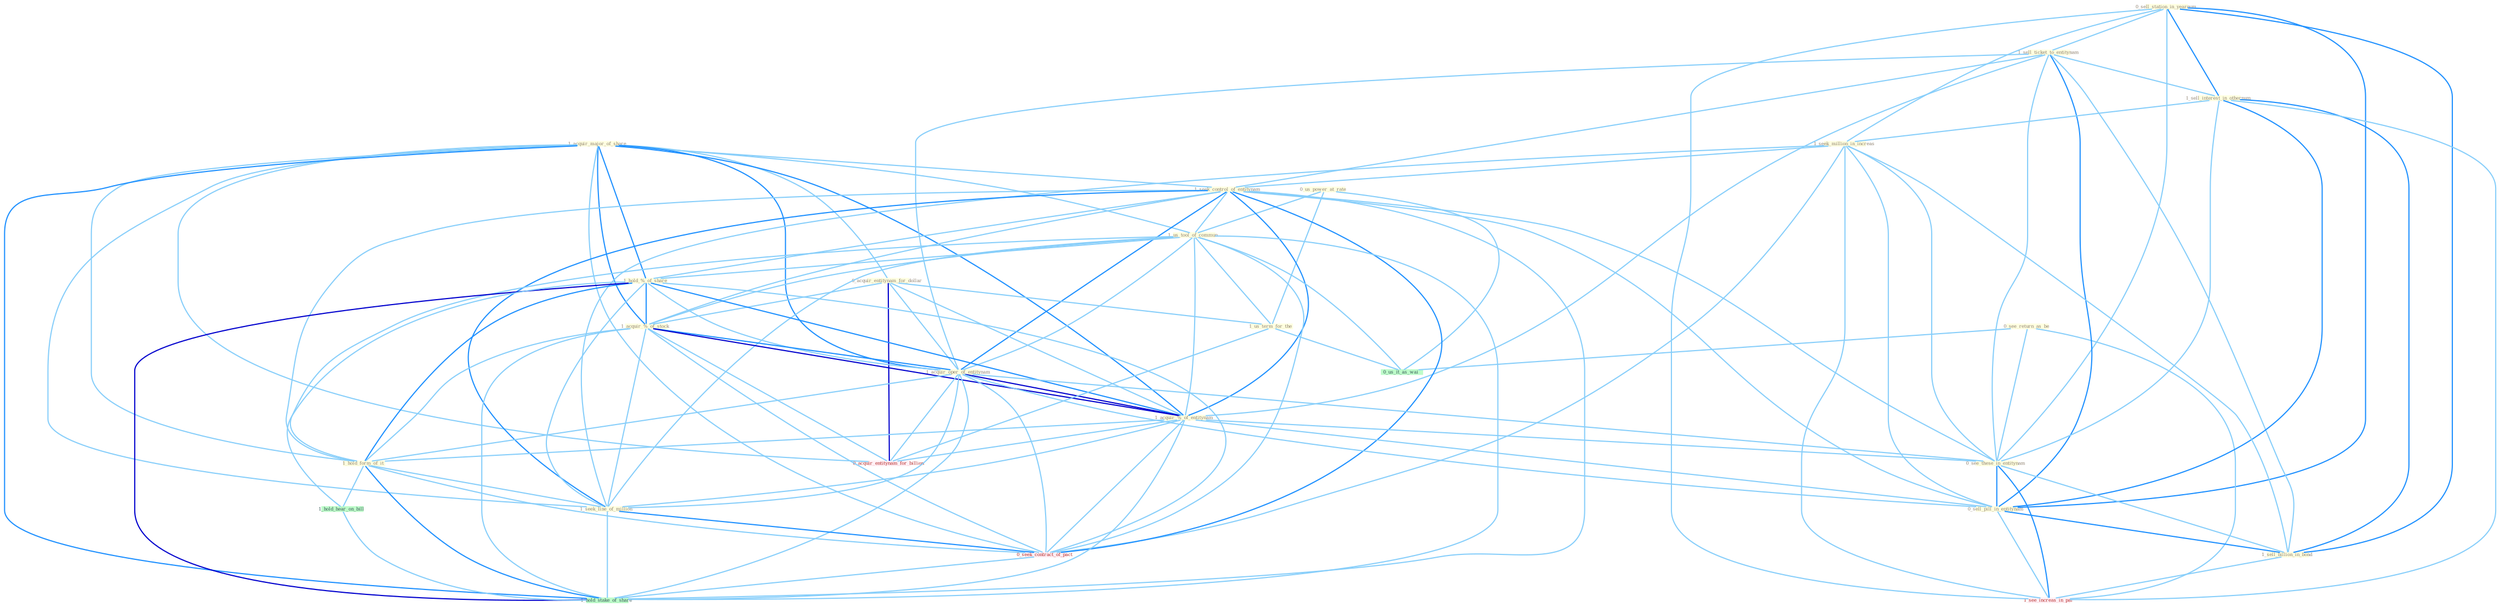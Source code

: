 Graph G{ 
    node
    [shape=polygon,style=filled,width=.5,height=.06,color="#BDFCC9",fixedsize=true,fontsize=4,
    fontcolor="#2f4f4f"];
    {node
    [color="#ffffe0", fontcolor="#8b7d6b"] "0_sell_station_in_yearnum " "1_acquir_major_of_share " "0_see_return_as_be " "1_sell_ticket_to_entitynam " "1_sell_interest_in_othernum " "1_seek_million_in_increas " "0_us_power_at_rate " "1_seek_control_of_entitynam " "1_us_tool_of_commun " "0_acquir_entitynam_for_dollar " "1_hold_%_of_share " "1_acquir_%_of_stock " "1_acquir_oper_of_entitynam " "1_acquir_%_of_entitynam " "1_hold_form_of_it " "1_us_term_for_the " "0_see_these_in_entitynam " "0_sell_pill_in_entitynam " "1_seek_line_of_million " "1_sell_billion_in_bond "}
{node [color="#fff0f5", fontcolor="#b22222"] "0_seek_contract_of_pact " "0_acquir_entitynam_for_billion " "1_see_increas_in_pai "}
edge [color="#B0E2FF"];

	"0_sell_station_in_yearnum " -- "1_sell_ticket_to_entitynam " [w="1", color="#87cefa" ];
	"0_sell_station_in_yearnum " -- "1_sell_interest_in_othernum " [w="2", color="#1e90ff" , len=0.8];
	"0_sell_station_in_yearnum " -- "1_seek_million_in_increas " [w="1", color="#87cefa" ];
	"0_sell_station_in_yearnum " -- "0_see_these_in_entitynam " [w="1", color="#87cefa" ];
	"0_sell_station_in_yearnum " -- "0_sell_pill_in_entitynam " [w="2", color="#1e90ff" , len=0.8];
	"0_sell_station_in_yearnum " -- "1_sell_billion_in_bond " [w="2", color="#1e90ff" , len=0.8];
	"0_sell_station_in_yearnum " -- "1_see_increas_in_pai " [w="1", color="#87cefa" ];
	"1_acquir_major_of_share " -- "1_seek_control_of_entitynam " [w="1", color="#87cefa" ];
	"1_acquir_major_of_share " -- "1_us_tool_of_commun " [w="1", color="#87cefa" ];
	"1_acquir_major_of_share " -- "0_acquir_entitynam_for_dollar " [w="1", color="#87cefa" ];
	"1_acquir_major_of_share " -- "1_hold_%_of_share " [w="2", color="#1e90ff" , len=0.8];
	"1_acquir_major_of_share " -- "1_acquir_%_of_stock " [w="2", color="#1e90ff" , len=0.8];
	"1_acquir_major_of_share " -- "1_acquir_oper_of_entitynam " [w="2", color="#1e90ff" , len=0.8];
	"1_acquir_major_of_share " -- "1_acquir_%_of_entitynam " [w="2", color="#1e90ff" , len=0.8];
	"1_acquir_major_of_share " -- "1_hold_form_of_it " [w="1", color="#87cefa" ];
	"1_acquir_major_of_share " -- "1_seek_line_of_million " [w="1", color="#87cefa" ];
	"1_acquir_major_of_share " -- "0_seek_contract_of_pact " [w="1", color="#87cefa" ];
	"1_acquir_major_of_share " -- "0_acquir_entitynam_for_billion " [w="1", color="#87cefa" ];
	"1_acquir_major_of_share " -- "1_hold_stake_of_share " [w="2", color="#1e90ff" , len=0.8];
	"0_see_return_as_be " -- "0_see_these_in_entitynam " [w="1", color="#87cefa" ];
	"0_see_return_as_be " -- "0_us_it_as_wai " [w="1", color="#87cefa" ];
	"0_see_return_as_be " -- "1_see_increas_in_pai " [w="1", color="#87cefa" ];
	"1_sell_ticket_to_entitynam " -- "1_sell_interest_in_othernum " [w="1", color="#87cefa" ];
	"1_sell_ticket_to_entitynam " -- "1_seek_control_of_entitynam " [w="1", color="#87cefa" ];
	"1_sell_ticket_to_entitynam " -- "1_acquir_oper_of_entitynam " [w="1", color="#87cefa" ];
	"1_sell_ticket_to_entitynam " -- "1_acquir_%_of_entitynam " [w="1", color="#87cefa" ];
	"1_sell_ticket_to_entitynam " -- "0_see_these_in_entitynam " [w="1", color="#87cefa" ];
	"1_sell_ticket_to_entitynam " -- "0_sell_pill_in_entitynam " [w="2", color="#1e90ff" , len=0.8];
	"1_sell_ticket_to_entitynam " -- "1_sell_billion_in_bond " [w="1", color="#87cefa" ];
	"1_sell_interest_in_othernum " -- "1_seek_million_in_increas " [w="1", color="#87cefa" ];
	"1_sell_interest_in_othernum " -- "0_see_these_in_entitynam " [w="1", color="#87cefa" ];
	"1_sell_interest_in_othernum " -- "0_sell_pill_in_entitynam " [w="2", color="#1e90ff" , len=0.8];
	"1_sell_interest_in_othernum " -- "1_sell_billion_in_bond " [w="2", color="#1e90ff" , len=0.8];
	"1_sell_interest_in_othernum " -- "1_see_increas_in_pai " [w="1", color="#87cefa" ];
	"1_seek_million_in_increas " -- "1_seek_control_of_entitynam " [w="1", color="#87cefa" ];
	"1_seek_million_in_increas " -- "0_see_these_in_entitynam " [w="1", color="#87cefa" ];
	"1_seek_million_in_increas " -- "0_sell_pill_in_entitynam " [w="1", color="#87cefa" ];
	"1_seek_million_in_increas " -- "1_seek_line_of_million " [w="1", color="#87cefa" ];
	"1_seek_million_in_increas " -- "1_sell_billion_in_bond " [w="1", color="#87cefa" ];
	"1_seek_million_in_increas " -- "0_seek_contract_of_pact " [w="1", color="#87cefa" ];
	"1_seek_million_in_increas " -- "1_see_increas_in_pai " [w="1", color="#87cefa" ];
	"0_us_power_at_rate " -- "1_us_tool_of_commun " [w="1", color="#87cefa" ];
	"0_us_power_at_rate " -- "1_us_term_for_the " [w="1", color="#87cefa" ];
	"0_us_power_at_rate " -- "0_us_it_as_wai " [w="1", color="#87cefa" ];
	"1_seek_control_of_entitynam " -- "1_us_tool_of_commun " [w="1", color="#87cefa" ];
	"1_seek_control_of_entitynam " -- "1_hold_%_of_share " [w="1", color="#87cefa" ];
	"1_seek_control_of_entitynam " -- "1_acquir_%_of_stock " [w="1", color="#87cefa" ];
	"1_seek_control_of_entitynam " -- "1_acquir_oper_of_entitynam " [w="2", color="#1e90ff" , len=0.8];
	"1_seek_control_of_entitynam " -- "1_acquir_%_of_entitynam " [w="2", color="#1e90ff" , len=0.8];
	"1_seek_control_of_entitynam " -- "1_hold_form_of_it " [w="1", color="#87cefa" ];
	"1_seek_control_of_entitynam " -- "0_see_these_in_entitynam " [w="1", color="#87cefa" ];
	"1_seek_control_of_entitynam " -- "0_sell_pill_in_entitynam " [w="1", color="#87cefa" ];
	"1_seek_control_of_entitynam " -- "1_seek_line_of_million " [w="2", color="#1e90ff" , len=0.8];
	"1_seek_control_of_entitynam " -- "0_seek_contract_of_pact " [w="2", color="#1e90ff" , len=0.8];
	"1_seek_control_of_entitynam " -- "1_hold_stake_of_share " [w="1", color="#87cefa" ];
	"1_us_tool_of_commun " -- "1_hold_%_of_share " [w="1", color="#87cefa" ];
	"1_us_tool_of_commun " -- "1_acquir_%_of_stock " [w="1", color="#87cefa" ];
	"1_us_tool_of_commun " -- "1_acquir_oper_of_entitynam " [w="1", color="#87cefa" ];
	"1_us_tool_of_commun " -- "1_acquir_%_of_entitynam " [w="1", color="#87cefa" ];
	"1_us_tool_of_commun " -- "1_hold_form_of_it " [w="1", color="#87cefa" ];
	"1_us_tool_of_commun " -- "1_us_term_for_the " [w="1", color="#87cefa" ];
	"1_us_tool_of_commun " -- "1_seek_line_of_million " [w="1", color="#87cefa" ];
	"1_us_tool_of_commun " -- "0_seek_contract_of_pact " [w="1", color="#87cefa" ];
	"1_us_tool_of_commun " -- "0_us_it_as_wai " [w="1", color="#87cefa" ];
	"1_us_tool_of_commun " -- "1_hold_stake_of_share " [w="1", color="#87cefa" ];
	"0_acquir_entitynam_for_dollar " -- "1_acquir_%_of_stock " [w="1", color="#87cefa" ];
	"0_acquir_entitynam_for_dollar " -- "1_acquir_oper_of_entitynam " [w="1", color="#87cefa" ];
	"0_acquir_entitynam_for_dollar " -- "1_acquir_%_of_entitynam " [w="1", color="#87cefa" ];
	"0_acquir_entitynam_for_dollar " -- "1_us_term_for_the " [w="1", color="#87cefa" ];
	"0_acquir_entitynam_for_dollar " -- "0_acquir_entitynam_for_billion " [w="3", color="#0000cd" , len=0.6];
	"1_hold_%_of_share " -- "1_acquir_%_of_stock " [w="2", color="#1e90ff" , len=0.8];
	"1_hold_%_of_share " -- "1_acquir_oper_of_entitynam " [w="1", color="#87cefa" ];
	"1_hold_%_of_share " -- "1_acquir_%_of_entitynam " [w="2", color="#1e90ff" , len=0.8];
	"1_hold_%_of_share " -- "1_hold_form_of_it " [w="2", color="#1e90ff" , len=0.8];
	"1_hold_%_of_share " -- "1_seek_line_of_million " [w="1", color="#87cefa" ];
	"1_hold_%_of_share " -- "0_seek_contract_of_pact " [w="1", color="#87cefa" ];
	"1_hold_%_of_share " -- "1_hold_hear_on_bill " [w="1", color="#87cefa" ];
	"1_hold_%_of_share " -- "1_hold_stake_of_share " [w="3", color="#0000cd" , len=0.6];
	"1_acquir_%_of_stock " -- "1_acquir_oper_of_entitynam " [w="2", color="#1e90ff" , len=0.8];
	"1_acquir_%_of_stock " -- "1_acquir_%_of_entitynam " [w="3", color="#0000cd" , len=0.6];
	"1_acquir_%_of_stock " -- "1_hold_form_of_it " [w="1", color="#87cefa" ];
	"1_acquir_%_of_stock " -- "1_seek_line_of_million " [w="1", color="#87cefa" ];
	"1_acquir_%_of_stock " -- "0_seek_contract_of_pact " [w="1", color="#87cefa" ];
	"1_acquir_%_of_stock " -- "0_acquir_entitynam_for_billion " [w="1", color="#87cefa" ];
	"1_acquir_%_of_stock " -- "1_hold_stake_of_share " [w="1", color="#87cefa" ];
	"1_acquir_oper_of_entitynam " -- "1_acquir_%_of_entitynam " [w="3", color="#0000cd" , len=0.6];
	"1_acquir_oper_of_entitynam " -- "1_hold_form_of_it " [w="1", color="#87cefa" ];
	"1_acquir_oper_of_entitynam " -- "0_see_these_in_entitynam " [w="1", color="#87cefa" ];
	"1_acquir_oper_of_entitynam " -- "0_sell_pill_in_entitynam " [w="1", color="#87cefa" ];
	"1_acquir_oper_of_entitynam " -- "1_seek_line_of_million " [w="1", color="#87cefa" ];
	"1_acquir_oper_of_entitynam " -- "0_seek_contract_of_pact " [w="1", color="#87cefa" ];
	"1_acquir_oper_of_entitynam " -- "0_acquir_entitynam_for_billion " [w="1", color="#87cefa" ];
	"1_acquir_oper_of_entitynam " -- "1_hold_stake_of_share " [w="1", color="#87cefa" ];
	"1_acquir_%_of_entitynam " -- "1_hold_form_of_it " [w="1", color="#87cefa" ];
	"1_acquir_%_of_entitynam " -- "0_see_these_in_entitynam " [w="1", color="#87cefa" ];
	"1_acquir_%_of_entitynam " -- "0_sell_pill_in_entitynam " [w="1", color="#87cefa" ];
	"1_acquir_%_of_entitynam " -- "1_seek_line_of_million " [w="1", color="#87cefa" ];
	"1_acquir_%_of_entitynam " -- "0_seek_contract_of_pact " [w="1", color="#87cefa" ];
	"1_acquir_%_of_entitynam " -- "0_acquir_entitynam_for_billion " [w="1", color="#87cefa" ];
	"1_acquir_%_of_entitynam " -- "1_hold_stake_of_share " [w="1", color="#87cefa" ];
	"1_hold_form_of_it " -- "1_seek_line_of_million " [w="1", color="#87cefa" ];
	"1_hold_form_of_it " -- "0_seek_contract_of_pact " [w="1", color="#87cefa" ];
	"1_hold_form_of_it " -- "1_hold_hear_on_bill " [w="1", color="#87cefa" ];
	"1_hold_form_of_it " -- "1_hold_stake_of_share " [w="2", color="#1e90ff" , len=0.8];
	"1_us_term_for_the " -- "0_us_it_as_wai " [w="1", color="#87cefa" ];
	"1_us_term_for_the " -- "0_acquir_entitynam_for_billion " [w="1", color="#87cefa" ];
	"0_see_these_in_entitynam " -- "0_sell_pill_in_entitynam " [w="2", color="#1e90ff" , len=0.8];
	"0_see_these_in_entitynam " -- "1_sell_billion_in_bond " [w="1", color="#87cefa" ];
	"0_see_these_in_entitynam " -- "1_see_increas_in_pai " [w="2", color="#1e90ff" , len=0.8];
	"0_sell_pill_in_entitynam " -- "1_sell_billion_in_bond " [w="2", color="#1e90ff" , len=0.8];
	"0_sell_pill_in_entitynam " -- "1_see_increas_in_pai " [w="1", color="#87cefa" ];
	"1_seek_line_of_million " -- "0_seek_contract_of_pact " [w="2", color="#1e90ff" , len=0.8];
	"1_seek_line_of_million " -- "1_hold_stake_of_share " [w="1", color="#87cefa" ];
	"1_sell_billion_in_bond " -- "1_see_increas_in_pai " [w="1", color="#87cefa" ];
	"0_seek_contract_of_pact " -- "1_hold_stake_of_share " [w="1", color="#87cefa" ];
	"1_hold_hear_on_bill " -- "1_hold_stake_of_share " [w="1", color="#87cefa" ];
}